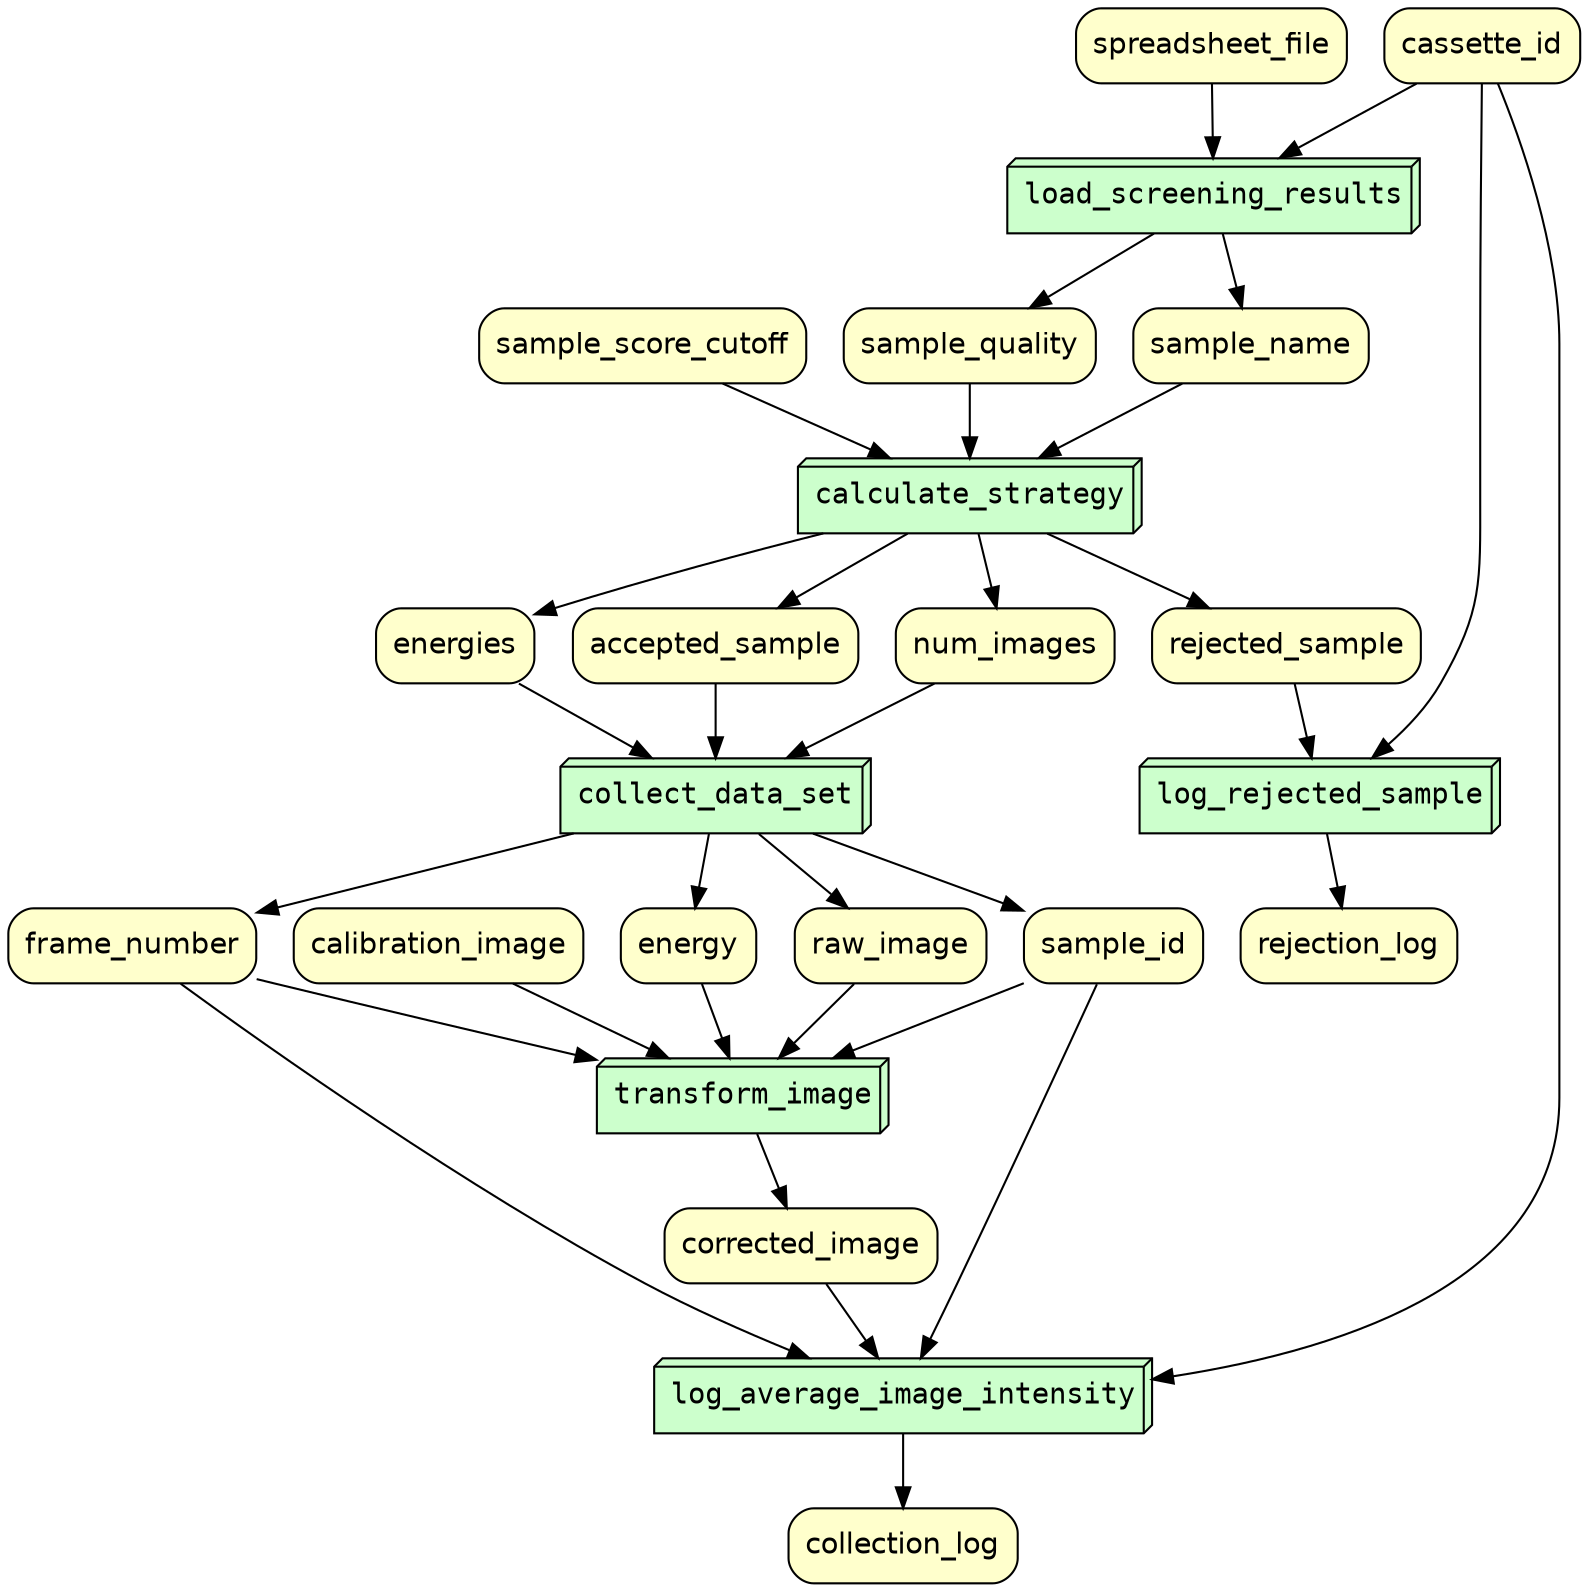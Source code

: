 digraph Workflow {
rankdir=TB
graph[fontname=Courier]
node[fontname=Courier]
node[shape=box3d style="filled" fillcolor="#CCFFCC" peripheries=1 label=""]
node1 [label="load_screening_results"]
node2 [label="calculate_strategy"]
node3 [label="collect_data_set"]
node4 [label="transform_image"]
node5 [label="log_average_image_intensity"]
node6 [label="log_rejected_sample"]
node[fontname=Helvetica]
node[shape=box style="rounded,filled" fillcolor="#FFFFCC" peripheries=1 label=""]
node7 [label="corrected_image"]
node8 [label="collection_log"]
node9 [label="rejection_log"]
node10 [label="cassette_id"]
node11 [label="spreadsheet_file"]
node12 [label="sample_score_cutoff"]
node13 [label="sample_name"]
node14 [label="sample_quality"]
node15 [label="accepted_sample"]
node16 [label="num_images"]
node17 [label="energies"]
node18 [label="sample_id"]
node19 [label="energy"]
node20 [label="frame_number"]
node21 [label="calibration_image"]
node22 [label="raw_image"]
node23 [label="rejected_sample"]
node1 -> node13
node1 -> node14
node10 -> node1
node11 -> node1
node2 -> node15
node2 -> node23
node2 -> node16
node2 -> node17
node12 -> node2
node13 -> node2
node14 -> node2
node3 -> node18
node3 -> node19
node3 -> node20
node3 -> node22
node15 -> node3
node16 -> node3
node17 -> node3
node4 -> node7
node18 -> node4
node19 -> node4
node20 -> node4
node21 -> node4
node22 -> node4
node5 -> node8
node10 -> node5
node7 -> node5
node18 -> node5
node20 -> node5
node6 -> node9
node10 -> node6
node23 -> node6
}
